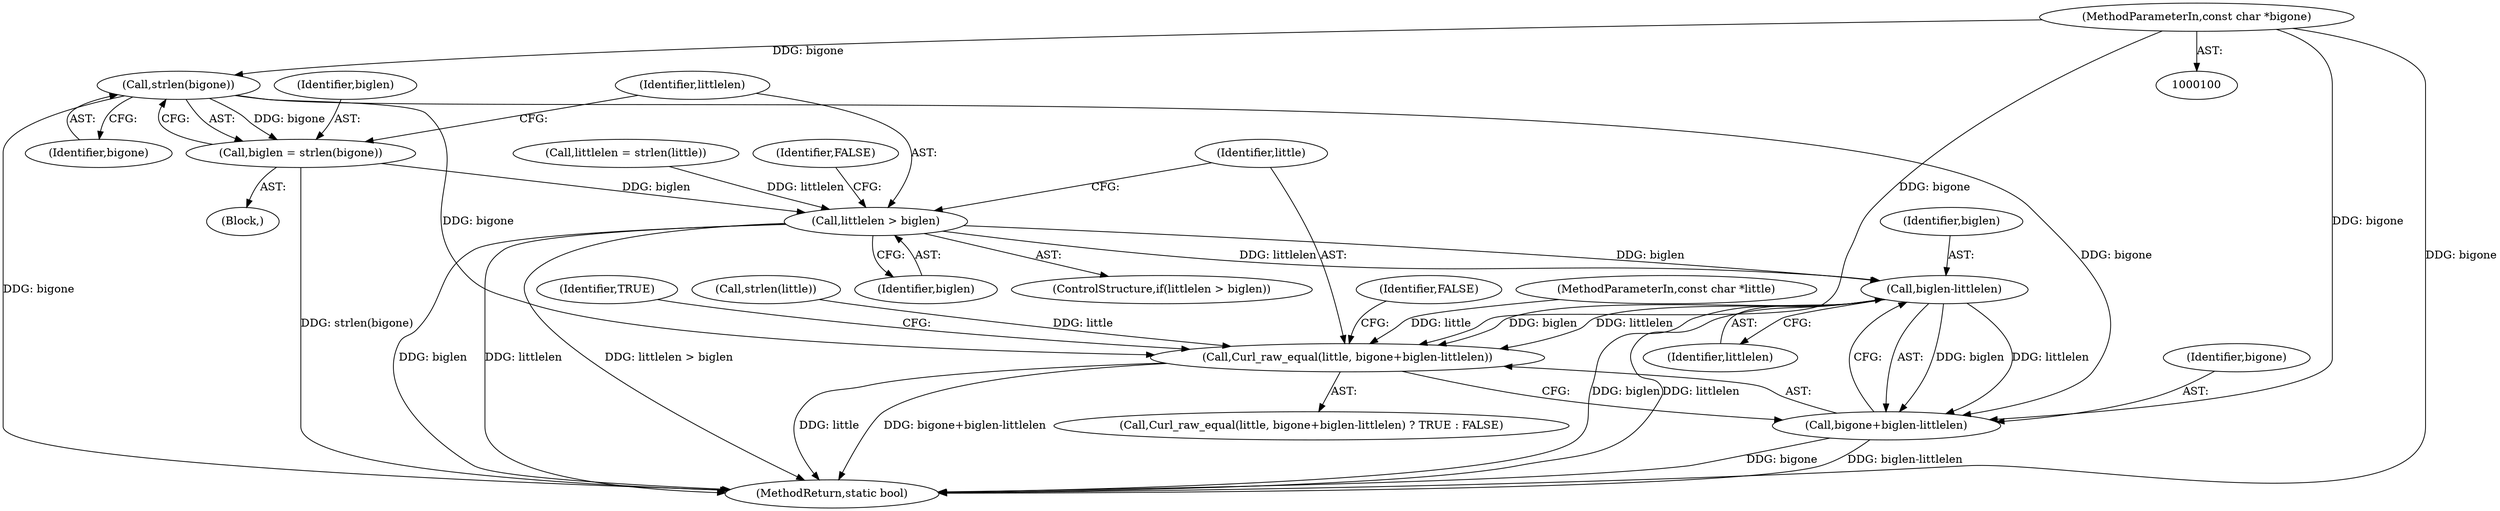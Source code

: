 digraph "1_curl_2eb8dcf26cb37f09cffe26909a646e702dbcab66@API" {
"1000112" [label="(Call,strlen(bigone))"];
"1000102" [label="(MethodParameterIn,const char *bigone)"];
"1000110" [label="(Call,biglen = strlen(bigone))"];
"1000115" [label="(Call,littlelen > biglen)"];
"1000126" [label="(Call,biglen-littlelen)"];
"1000122" [label="(Call,Curl_raw_equal(little, bigone+biglen-littlelen))"];
"1000124" [label="(Call,bigone+biglen-littlelen)"];
"1000126" [label="(Call,biglen-littlelen)"];
"1000128" [label="(Identifier,littlelen)"];
"1000122" [label="(Call,Curl_raw_equal(little, bigone+biglen-littlelen))"];
"1000130" [label="(Identifier,FALSE)"];
"1000111" [label="(Identifier,biglen)"];
"1000117" [label="(Identifier,biglen)"];
"1000110" [label="(Call,biglen = strlen(bigone))"];
"1000113" [label="(Identifier,bigone)"];
"1000119" [label="(Identifier,FALSE)"];
"1000101" [label="(MethodParameterIn,const char *little)"];
"1000124" [label="(Call,bigone+biglen-littlelen)"];
"1000129" [label="(Identifier,TRUE)"];
"1000131" [label="(MethodReturn,static bool)"];
"1000107" [label="(Call,strlen(little))"];
"1000125" [label="(Identifier,bigone)"];
"1000127" [label="(Identifier,biglen)"];
"1000112" [label="(Call,strlen(bigone))"];
"1000103" [label="(Block,)"];
"1000102" [label="(MethodParameterIn,const char *bigone)"];
"1000116" [label="(Identifier,littlelen)"];
"1000115" [label="(Call,littlelen > biglen)"];
"1000114" [label="(ControlStructure,if(littlelen > biglen))"];
"1000105" [label="(Call,littlelen = strlen(little))"];
"1000121" [label="(Call,Curl_raw_equal(little, bigone+biglen-littlelen) ? TRUE : FALSE)"];
"1000123" [label="(Identifier,little)"];
"1000112" -> "1000110"  [label="AST: "];
"1000112" -> "1000113"  [label="CFG: "];
"1000113" -> "1000112"  [label="AST: "];
"1000110" -> "1000112"  [label="CFG: "];
"1000112" -> "1000131"  [label="DDG: bigone"];
"1000112" -> "1000110"  [label="DDG: bigone"];
"1000102" -> "1000112"  [label="DDG: bigone"];
"1000112" -> "1000122"  [label="DDG: bigone"];
"1000112" -> "1000124"  [label="DDG: bigone"];
"1000102" -> "1000100"  [label="AST: "];
"1000102" -> "1000131"  [label="DDG: bigone"];
"1000102" -> "1000122"  [label="DDG: bigone"];
"1000102" -> "1000124"  [label="DDG: bigone"];
"1000110" -> "1000103"  [label="AST: "];
"1000111" -> "1000110"  [label="AST: "];
"1000116" -> "1000110"  [label="CFG: "];
"1000110" -> "1000131"  [label="DDG: strlen(bigone)"];
"1000110" -> "1000115"  [label="DDG: biglen"];
"1000115" -> "1000114"  [label="AST: "];
"1000115" -> "1000117"  [label="CFG: "];
"1000116" -> "1000115"  [label="AST: "];
"1000117" -> "1000115"  [label="AST: "];
"1000119" -> "1000115"  [label="CFG: "];
"1000123" -> "1000115"  [label="CFG: "];
"1000115" -> "1000131"  [label="DDG: biglen"];
"1000115" -> "1000131"  [label="DDG: littlelen"];
"1000115" -> "1000131"  [label="DDG: littlelen > biglen"];
"1000105" -> "1000115"  [label="DDG: littlelen"];
"1000115" -> "1000126"  [label="DDG: biglen"];
"1000115" -> "1000126"  [label="DDG: littlelen"];
"1000126" -> "1000124"  [label="AST: "];
"1000126" -> "1000128"  [label="CFG: "];
"1000127" -> "1000126"  [label="AST: "];
"1000128" -> "1000126"  [label="AST: "];
"1000124" -> "1000126"  [label="CFG: "];
"1000126" -> "1000131"  [label="DDG: biglen"];
"1000126" -> "1000131"  [label="DDG: littlelen"];
"1000126" -> "1000122"  [label="DDG: biglen"];
"1000126" -> "1000122"  [label="DDG: littlelen"];
"1000126" -> "1000124"  [label="DDG: biglen"];
"1000126" -> "1000124"  [label="DDG: littlelen"];
"1000122" -> "1000121"  [label="AST: "];
"1000122" -> "1000124"  [label="CFG: "];
"1000123" -> "1000122"  [label="AST: "];
"1000124" -> "1000122"  [label="AST: "];
"1000129" -> "1000122"  [label="CFG: "];
"1000130" -> "1000122"  [label="CFG: "];
"1000122" -> "1000131"  [label="DDG: little"];
"1000122" -> "1000131"  [label="DDG: bigone+biglen-littlelen"];
"1000107" -> "1000122"  [label="DDG: little"];
"1000101" -> "1000122"  [label="DDG: little"];
"1000125" -> "1000124"  [label="AST: "];
"1000124" -> "1000131"  [label="DDG: bigone"];
"1000124" -> "1000131"  [label="DDG: biglen-littlelen"];
}
